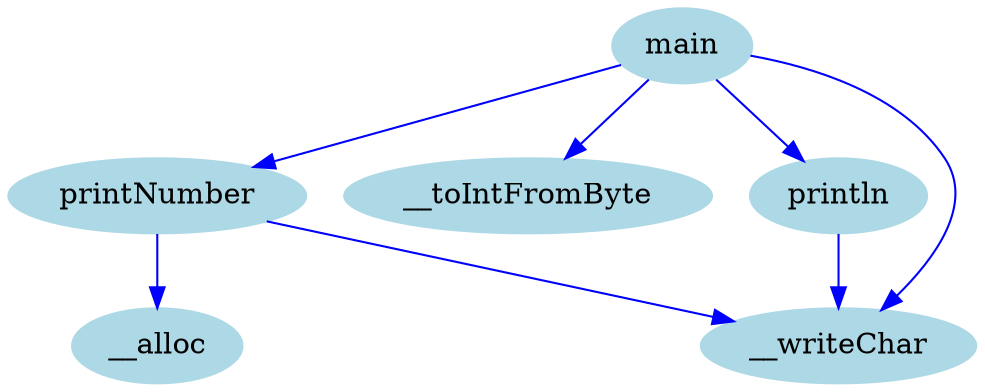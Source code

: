 digraph CallGraph {
    node [shape=ellipse, style=filled, color=lightblue];

    "__alloc";
    "printNumber";
    "__toIntFromByte";
    "println";
    "__writeChar";
    "main";

    "printNumber" -> "__alloc" [color=blue];
    "printNumber" -> "__writeChar" [color=blue];
    "println" -> "__writeChar" [color=blue];
    "main" -> "printNumber" [color=blue];
    "main" -> "__toIntFromByte" [color=blue];
    "main" -> "println" [color=blue];
    "main" -> "__writeChar" [color=blue];
}
